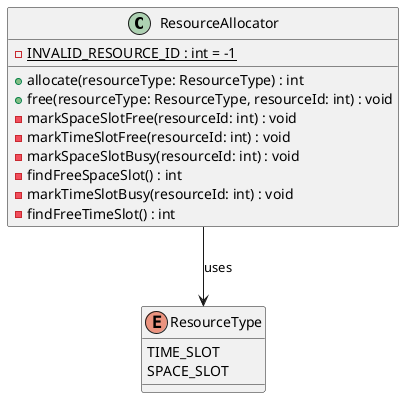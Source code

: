 @startuml
class ResourceAllocator {
  - {static} INVALID_RESOURCE_ID : int = -1
  + allocate(resourceType: ResourceType) : int
  + free(resourceType: ResourceType, resourceId: int) : void
  - markSpaceSlotFree(resourceId: int) : void
  - markTimeSlotFree(resourceId: int) : void
  - markSpaceSlotBusy(resourceId: int) : void
  - findFreeSpaceSlot() : int
  - markTimeSlotBusy(resourceId: int) : void
  - findFreeTimeSlot() : int
}

enum ResourceType {
  TIME_SLOT
  SPACE_SLOT
}

ResourceAllocator --> ResourceType : uses
@enduml